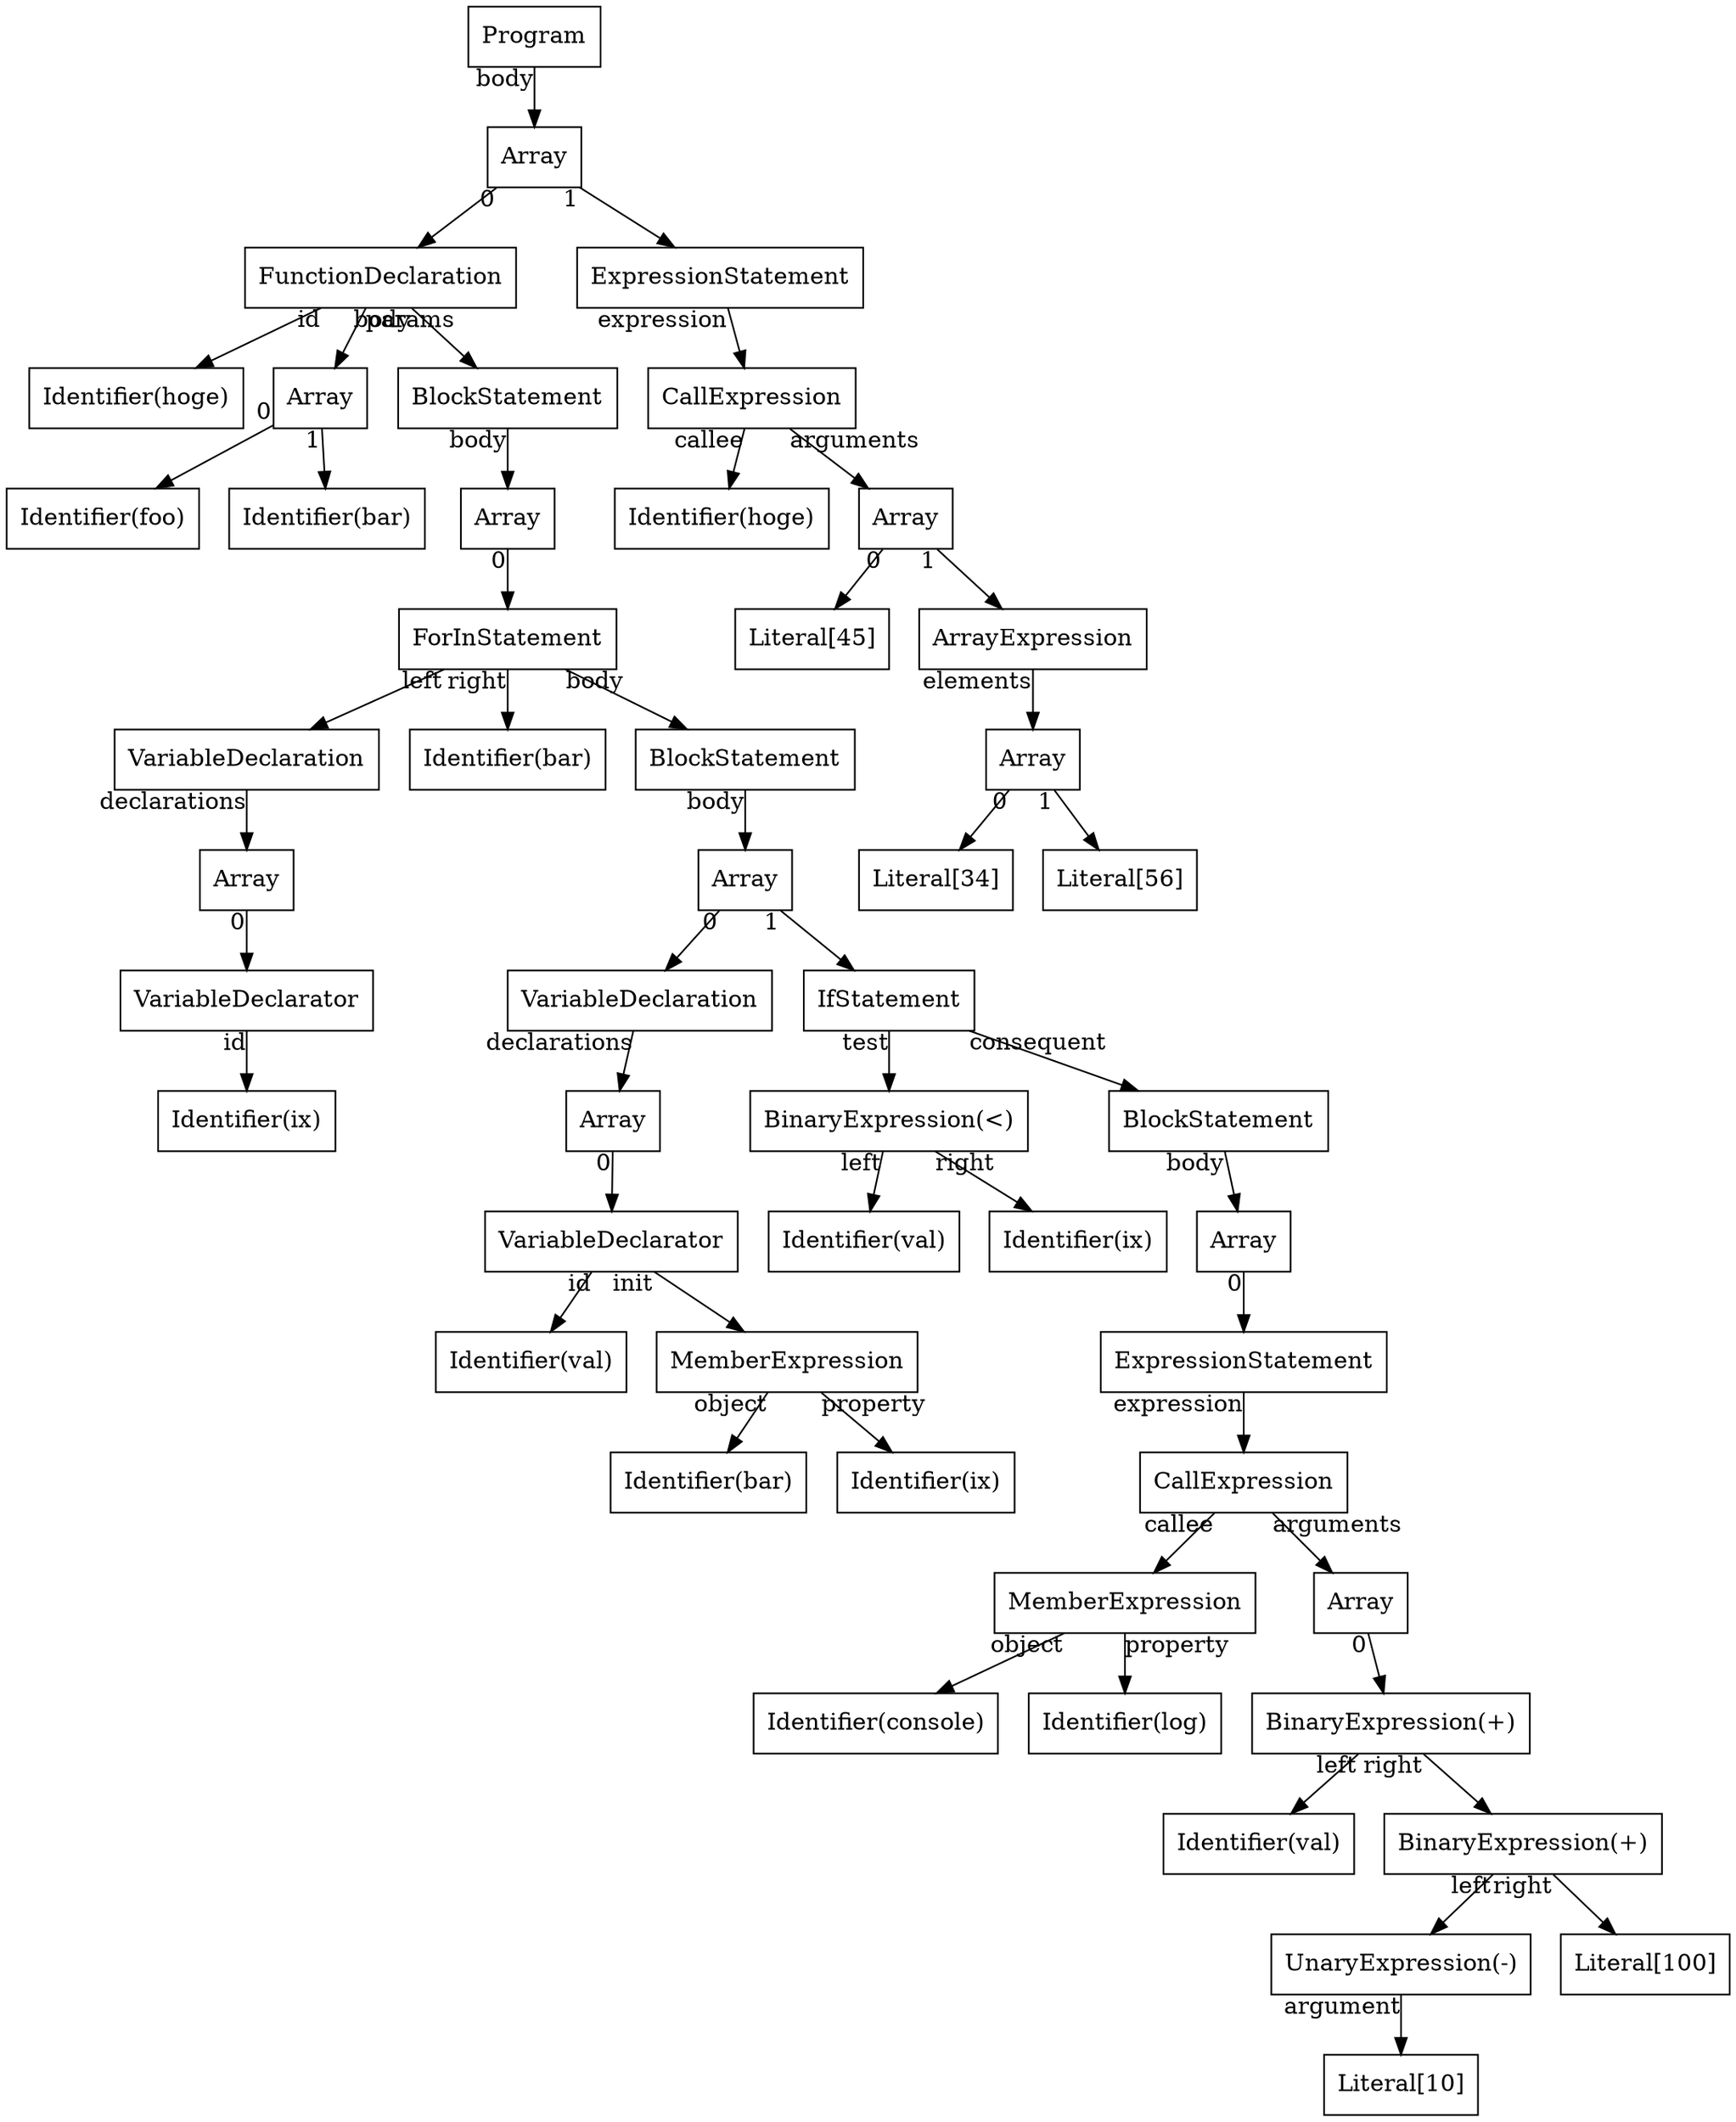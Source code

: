 digraph{graph [dpi=288;]; node[ shape=box ];
n0[ label="Program"]
n0->n1[taillabel="body"]
n1[ label="Array"]
n1->n2[taillabel="0"]
n2[ label="FunctionDeclaration"]
n2->n3[taillabel="id"]
n3[ label="Identifier(hoge)"]
n2->n4[taillabel="params"]
n4[ label="Array"]
n4->n5[taillabel="0"]
n5[ label="Identifier(foo)"]
n4->n6[taillabel="1"]
n6[ label="Identifier(bar)"]
n2->n7[taillabel="body"]
n7[ label="BlockStatement"]
n7->n8[taillabel="body"]
n8[ label="Array"]
n8->n9[taillabel="0"]
n9[ label="ForInStatement"]
n9->n10[taillabel="left"]
n10[ label="VariableDeclaration"]
n10->n11[taillabel="declarations"]
n11[ label="Array"]
n11->n12[taillabel="0"]
n12[ label="VariableDeclarator"]
n12->n13[taillabel="id"]
n13[ label="Identifier(ix)"]
n9->n14[taillabel="right"]
n14[ label="Identifier(bar)"]
n9->n15[taillabel="body"]
n15[ label="BlockStatement"]
n15->n16[taillabel="body"]
n16[ label="Array"]
n16->n17[taillabel="0"]
n17[ label="VariableDeclaration"]
n17->n18[taillabel="declarations"]
n18[ label="Array"]
n18->n19[taillabel="0"]
n19[ label="VariableDeclarator"]
n19->n20[taillabel="id"]
n20[ label="Identifier(val)"]
n19->n21[taillabel="init"]
n21[ label="MemberExpression"]
n21->n22[taillabel="object"]
n22[ label="Identifier(bar)"]
n21->n23[taillabel="property"]
n23[ label="Identifier(ix)"]
n16->n24[taillabel="1"]
n24[ label="IfStatement"]
n24->n25[taillabel="test"]
n25[ label="BinaryExpression(<)"]
n25->n26[taillabel="left"]
n26[ label="Identifier(val)"]
n25->n27[taillabel="right"]
n27[ label="Identifier(ix)"]
n24->n28[taillabel="consequent"]
n28[ label="BlockStatement"]
n28->n29[taillabel="body"]
n29[ label="Array"]
n29->n30[taillabel="0"]
n30[ label="ExpressionStatement"]
n30->n31[taillabel="expression"]
n31[ label="CallExpression"]
n31->n32[taillabel="callee"]
n32[ label="MemberExpression"]
n32->n33[taillabel="object"]
n33[ label="Identifier(console)"]
n32->n34[taillabel="property"]
n34[ label="Identifier(log)"]
n31->n35[taillabel="arguments"]
n35[ label="Array"]
n35->n36[taillabel="0"]
n36[ label="BinaryExpression(+)"]
n36->n37[taillabel="left"]
n37[ label="Identifier(val)"]
n36->n38[taillabel="right"]
n38[ label="BinaryExpression(+)"]
n38->n39[taillabel="left"]
n39[ label="UnaryExpression(-)"]
n39->n40[taillabel="argument"]
n40[ label="Literal[10]"]
n38->n41[taillabel="right"]
n41[ label="Literal[100]"]
n1->n42[taillabel="1"]
n42[ label="ExpressionStatement"]
n42->n43[taillabel="expression"]
n43[ label="CallExpression"]
n43->n44[taillabel="callee"]
n44[ label="Identifier(hoge)"]
n43->n45[taillabel="arguments"]
n45[ label="Array"]
n45->n46[taillabel="0"]
n46[ label="Literal[45]"]
n45->n47[taillabel="1"]
n47[ label="ArrayExpression"]
n47->n48[taillabel="elements"]
n48[ label="Array"]
n48->n49[taillabel="0"]
n49[ label="Literal[34]"]
n48->n50[taillabel="1"]
n50[ label="Literal[56]"]
}
